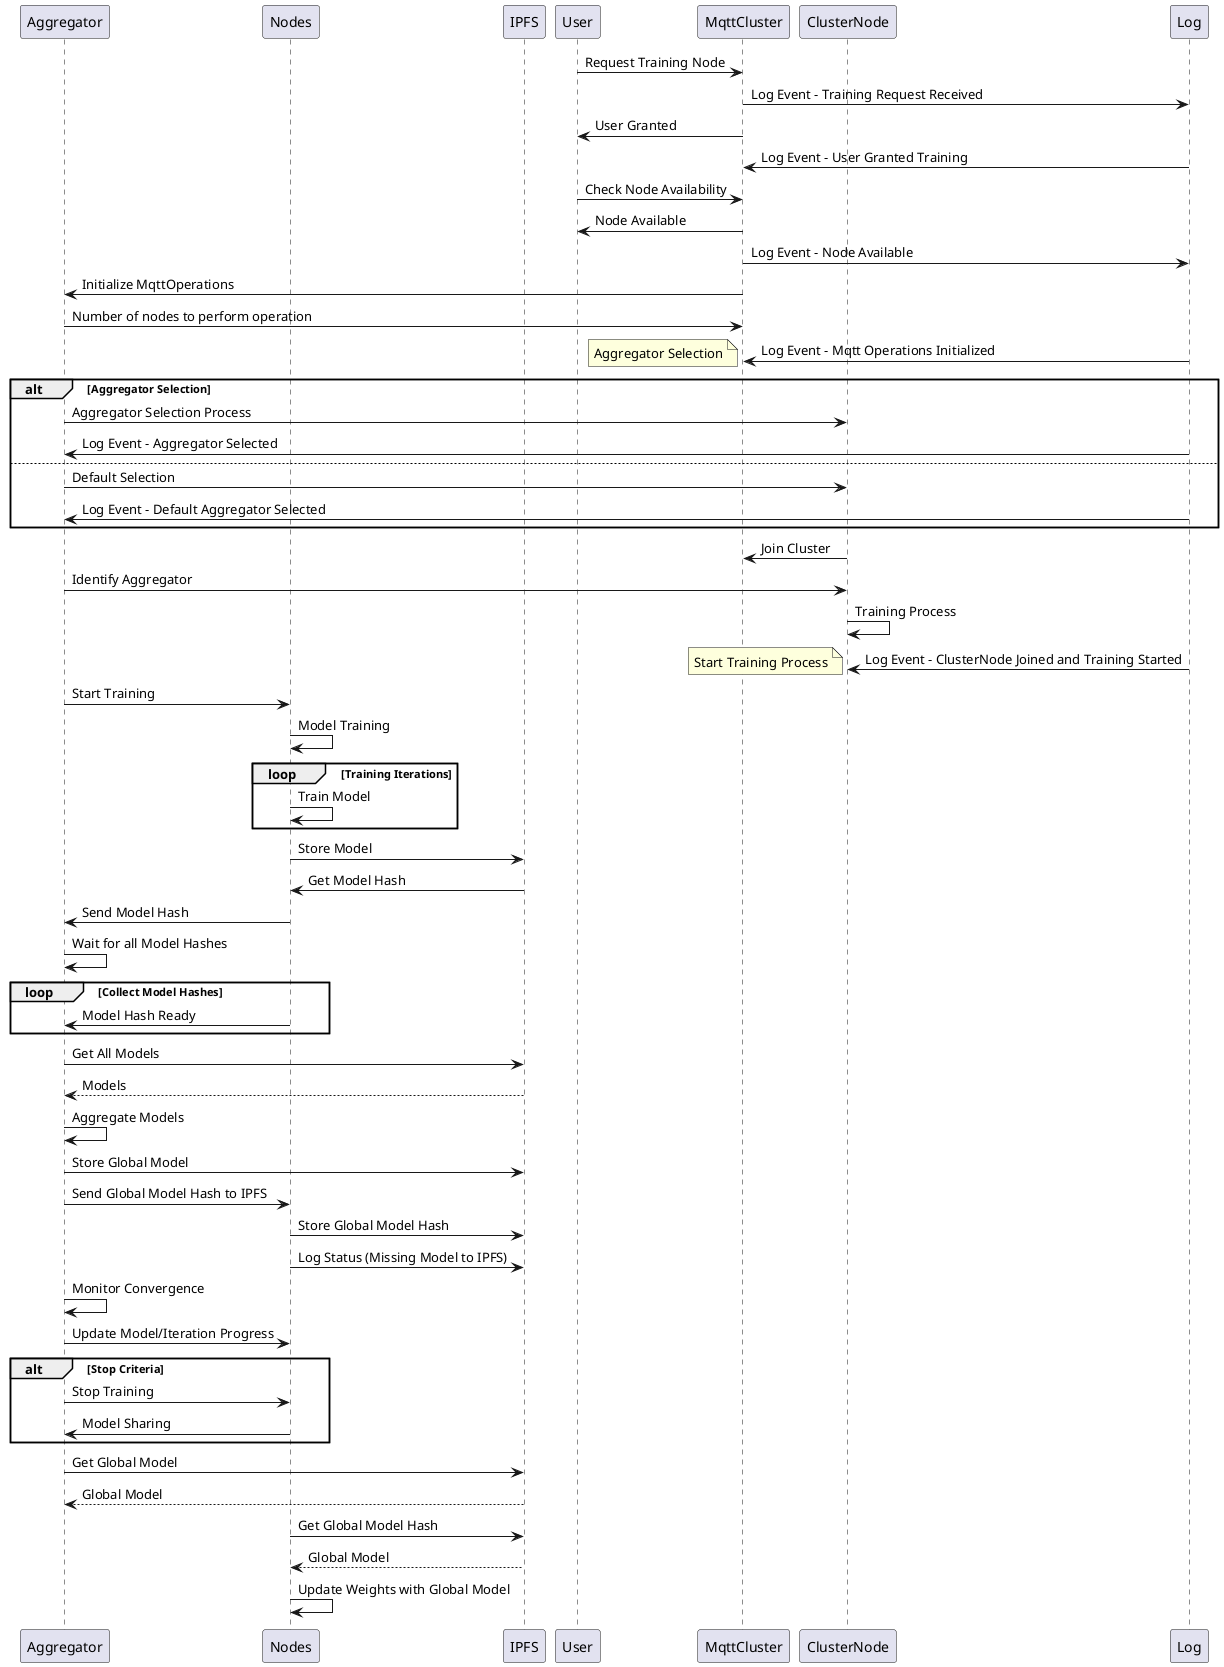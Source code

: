 @startuml Combined_Process

participant "Aggregator" as Aggregator
participant "Nodes" as Nodes
participant "IPFS" as IPFS
participant "User" as User
participant "MqttCluster" as MqttCluster
participant "ClusterNode" as ClusterNode
participant "Log" as Log

note left: Start Training Process

User -> MqttCluster: Request Training Node
MqttCluster -> Log: Log Event - Training Request Received
MqttCluster -> User: User Granted
Log -> MqttCluster: Log Event - User Granted Training
User -> MqttCluster: Check Node Availability
MqttCluster -> User: Node Available
MqttCluster -> Log: Log Event - Node Available
MqttCluster -> Aggregator: Initialize MqttOperations
Aggregator -> MqttCluster: Number of nodes to perform operation
Log -> MqttCluster: Log Event - Mqtt Operations Initialized

alt Aggregator Selection
note left: Aggregator Selection

    Aggregator -> ClusterNode: Aggregator Selection Process
    Log -> Aggregator: Log Event - Aggregator Selected
else
    Aggregator -> ClusterNode: Default Selection
    Log -> Aggregator: Log Event - Default Aggregator Selected
end
ClusterNode -> MqttCluster: Join Cluster
Aggregator -> ClusterNode: Identify Aggregator
ClusterNode -> ClusterNode: Training Process
Log -> ClusterNode: Log Event - ClusterNode Joined and Training Started




note left: Start Training Process

Aggregator -> Nodes: Start Training
Nodes -> Nodes: Model Training
loop Training Iterations
    Nodes -> Nodes: Train Model
end
Nodes -> IPFS: Store Model
IPFS -> Nodes: Get Model Hash
Nodes -> Aggregator: Send Model Hash
Aggregator -> Aggregator: Wait for all Model Hashes
loop Collect Model Hashes
    Nodes -> Aggregator: Model Hash Ready
end
Aggregator -> IPFS: Get All Models
IPFS --> Aggregator: Models
Aggregator -> Aggregator: Aggregate Models

Aggregator -> IPFS: Store Global Model
Aggregator -> Nodes: Send Global Model Hash to IPFS
Nodes -> IPFS: Store Global Model Hash
Nodes -> IPFS: Log Status (Missing Model to IPFS)
Aggregator -> Aggregator: Monitor Convergence
Aggregator -> Nodes: Update Model/Iteration Progress
alt Stop Criteria
    Aggregator -> Nodes: Stop Training
    Nodes -> Aggregator: Model Sharing
end
Aggregator -> IPFS: Get Global Model
IPFS --> Aggregator: Global Model
Nodes -> IPFS: Get Global Model Hash
IPFS --> Nodes: Global Model
Nodes -> Nodes: Update Weights with Global Model



@enduml
